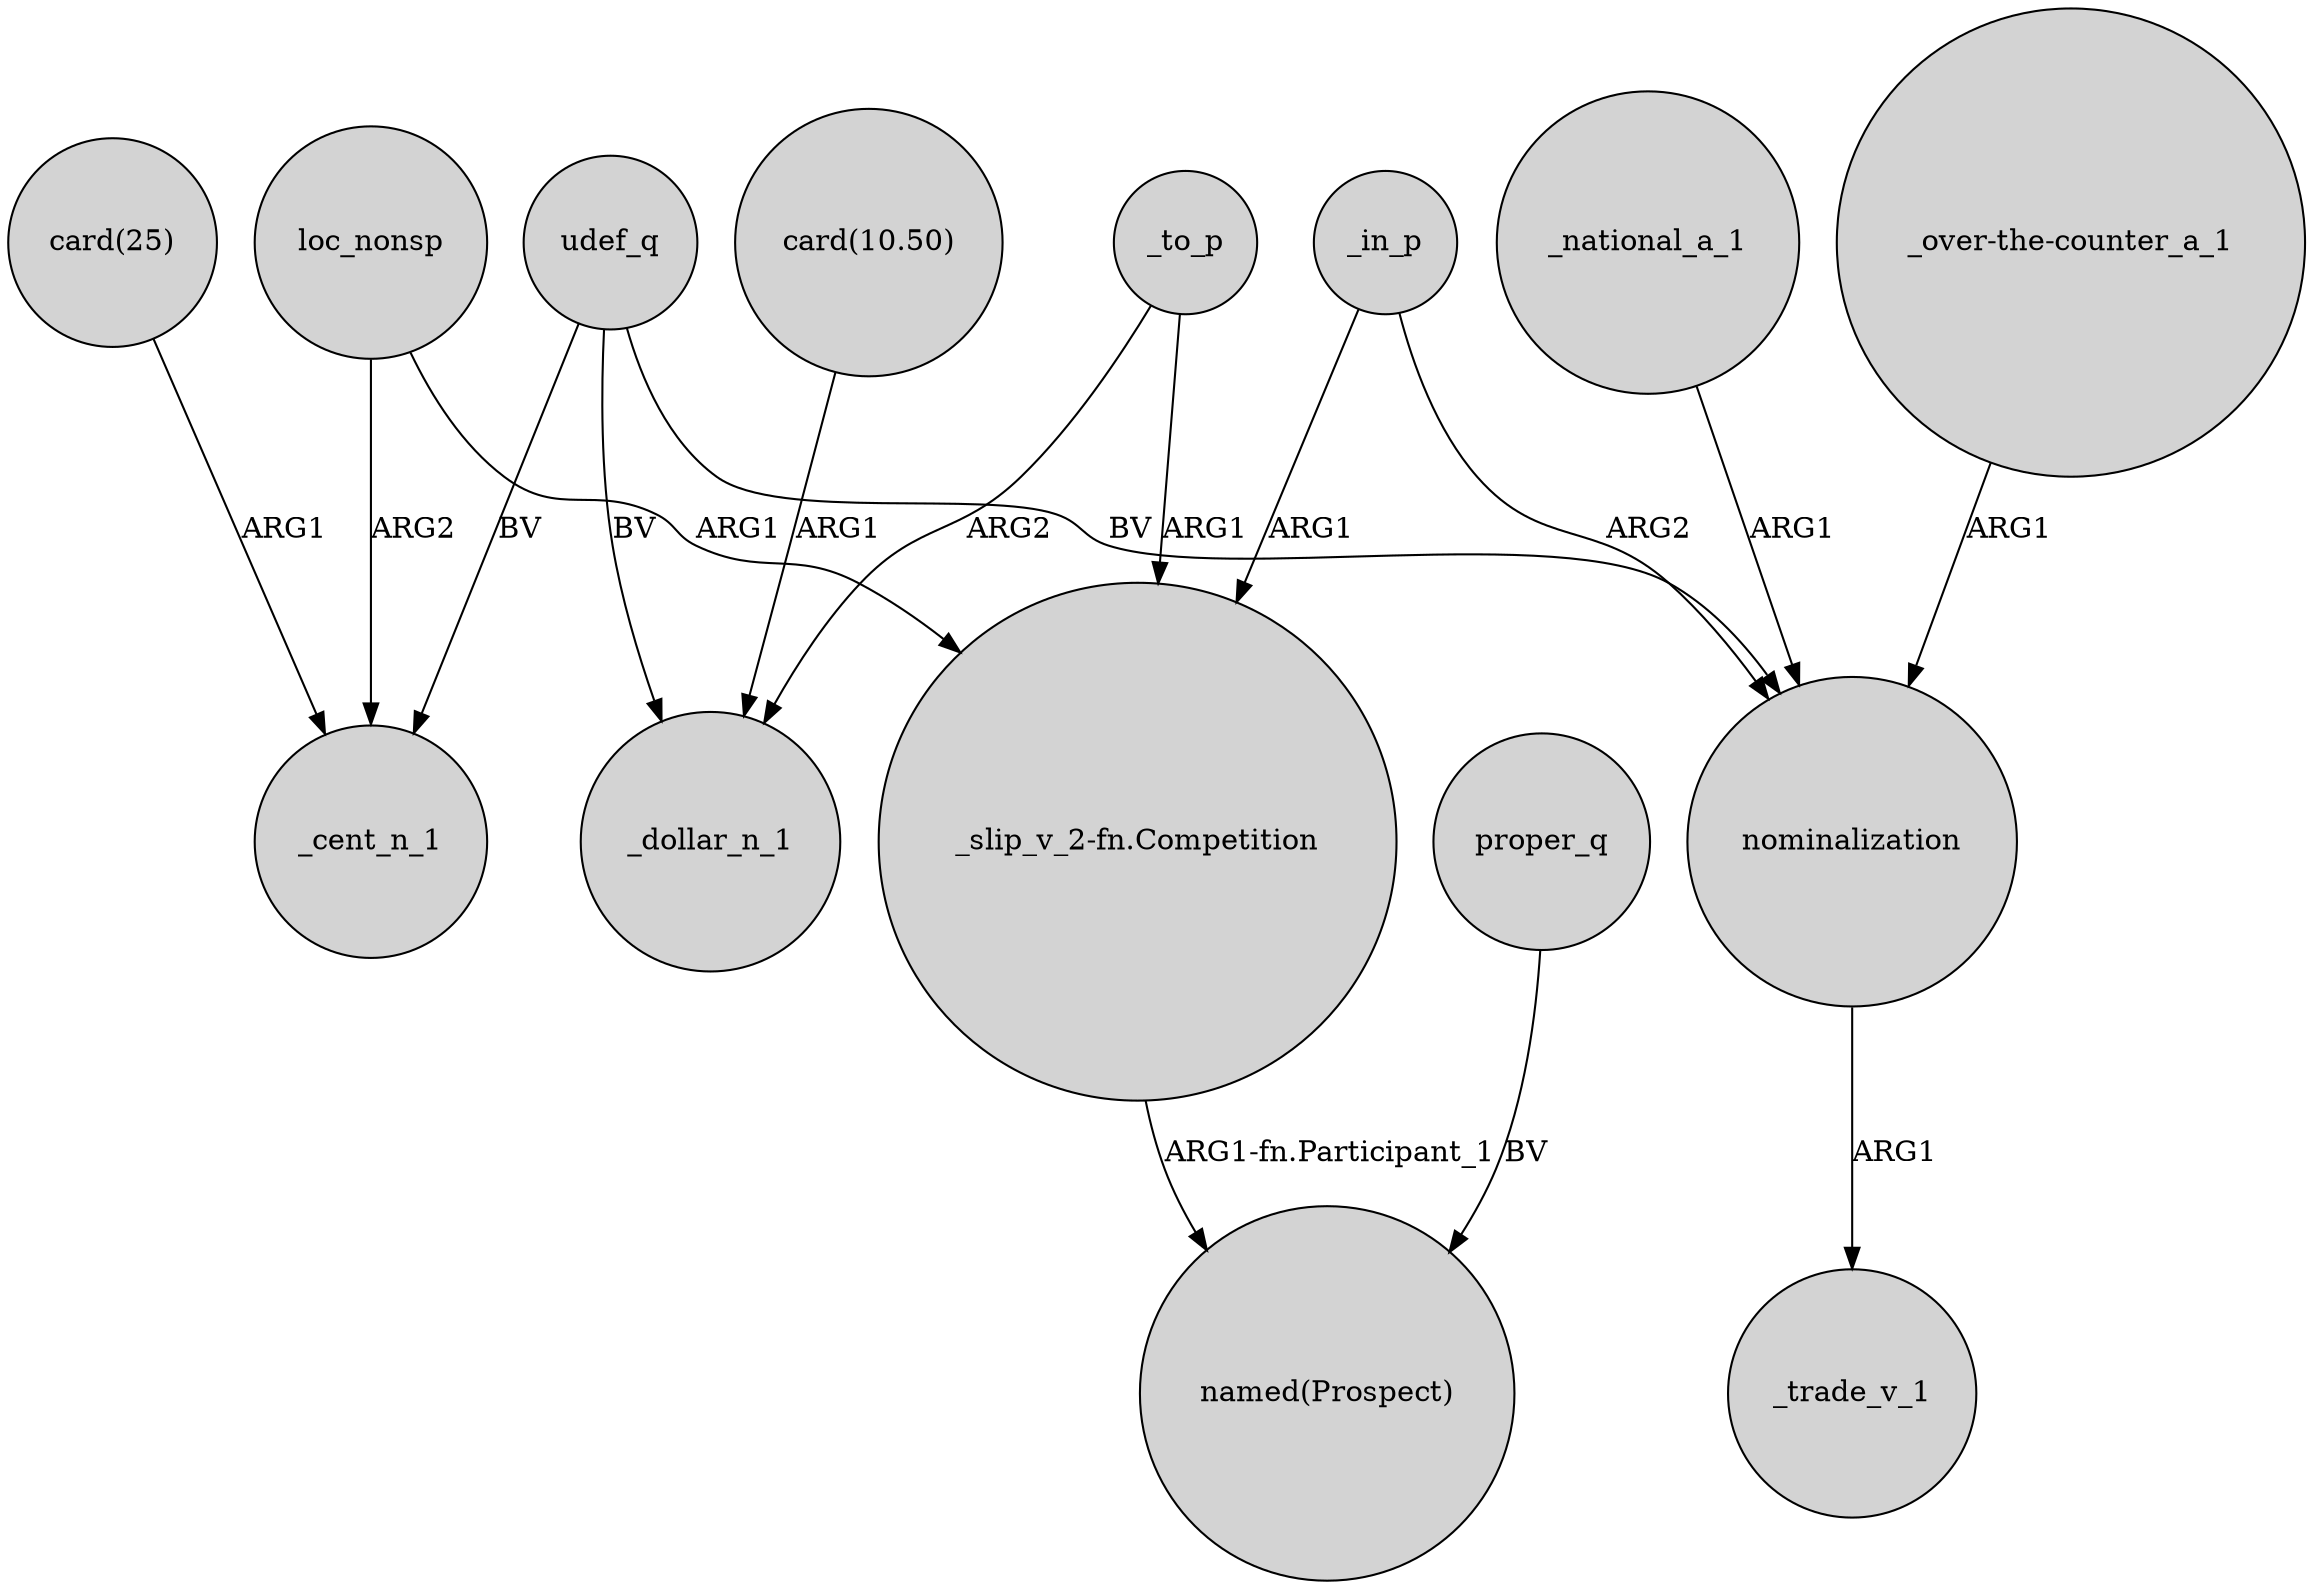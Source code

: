 digraph {
	node [shape=circle style=filled]
	"card(25)" -> _cent_n_1 [label=ARG1]
	_to_p -> _dollar_n_1 [label=ARG2]
	proper_q -> "named(Prospect)" [label=BV]
	"card(10.50)" -> _dollar_n_1 [label=ARG1]
	udef_q -> _cent_n_1 [label=BV]
	udef_q -> _dollar_n_1 [label=BV]
	_in_p -> nominalization [label=ARG2]
	_national_a_1 -> nominalization [label=ARG1]
	loc_nonsp -> _cent_n_1 [label=ARG2]
	loc_nonsp -> "_slip_v_2-fn.Competition" [label=ARG1]
	"_slip_v_2-fn.Competition" -> "named(Prospect)" [label="ARG1-fn.Participant_1"]
	_in_p -> "_slip_v_2-fn.Competition" [label=ARG1]
	"_over-the-counter_a_1" -> nominalization [label=ARG1]
	nominalization -> _trade_v_1 [label=ARG1]
	udef_q -> nominalization [label=BV]
	_to_p -> "_slip_v_2-fn.Competition" [label=ARG1]
}
